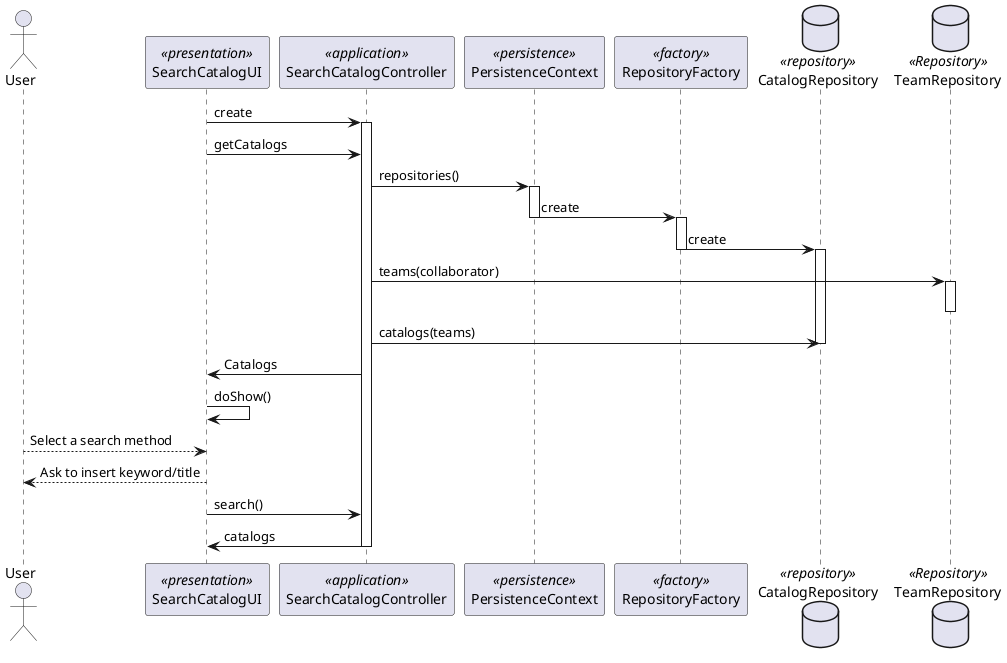 @startuml


actor User as Actor
participant SearchCatalogUI as UI <<presentation>>
participant SearchCatalogController as Controller <<application>>
participant PersistenceContext as PersistenceContext <<persistence>>
participant RepositoryFactory as RepositoryFactory <<factory>>
database CatalogRepository as CatalogRepository <<repository>>
database TeamRepository as TeamRepository <<Repository>>

UI -> Controller : create
activate Controller


UI -> Controller : getCatalogs


Controller -> PersistenceContext : repositories()
activate PersistenceContext
PersistenceContext -> RepositoryFactory : create
deactivate PersistenceContext
activate RepositoryFactory
RepositoryFactory -> CatalogRepository : create
deactivate RepositoryFactory

activate CatalogRepository

Controller -> TeamRepository : teams(collaborator)
activate TeamRepository
deactivate TeamRepository

Controller -> CatalogRepository : catalogs(teams)
deactivate CatalogRepository
Controller -> UI: Catalogs


UI -> UI : doShow()

Actor --> UI: Select a search method
UI --> Actor: Ask to insert keyword/title

UI -> Controller : search()

Controller -> UI : catalogs

deactivate Controller

@enduml
